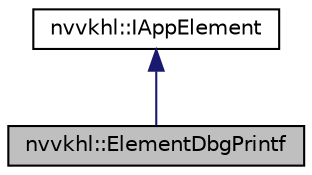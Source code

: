 digraph "nvvkhl::ElementDbgPrintf"
{
 // LATEX_PDF_SIZE
  edge [fontname="Helvetica",fontsize="10",labelfontname="Helvetica",labelfontsize="10"];
  node [fontname="Helvetica",fontsize="10",shape=record];
  Node1 [label="nvvkhl::ElementDbgPrintf",height=0.2,width=0.4,color="black", fillcolor="grey75", style="filled", fontcolor="black",tooltip=" "];
  Node2 -> Node1 [dir="back",color="midnightblue",fontsize="10",style="solid",fontname="Helvetica"];
  Node2 [label="nvvkhl::IAppElement",height=0.2,width=0.4,color="black", fillcolor="white", style="filled",URL="$structnvvkhl_1_1_i_app_element.html",tooltip=" "];
}
